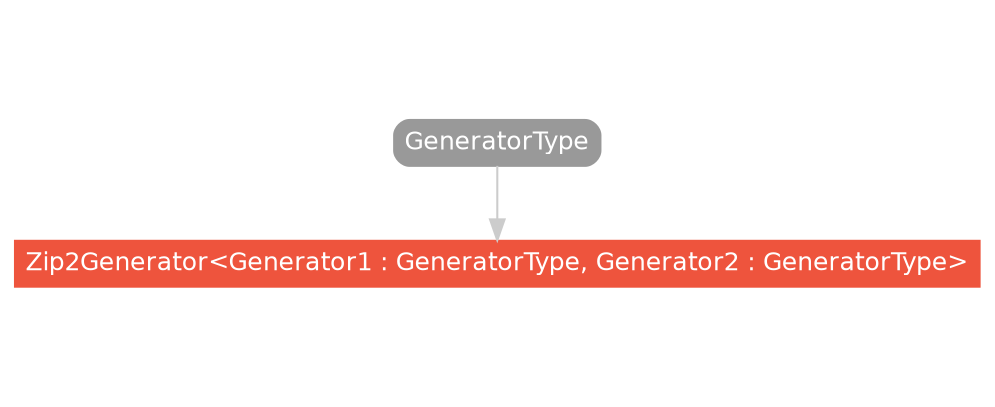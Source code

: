 strict digraph "Zip2Generator<Generator1 : GeneratorType, Generator2 : GeneratorType> - Type Hierarchy - SwiftDoc.org" {
    pad="0.1,0.8"
    node [shape=box, style="filled,rounded", color="#999999", fillcolor="#999999", fontcolor=white, fontname=Helvetica, fontnames="Helvetica,sansserif", fontsize=12, margin="0.07,0.05", height="0.3"]
    edge [color="#cccccc"]
    "GeneratorType" [URL="/protocol/GeneratorType/"]
    "Zip2Generator<Generator1 : GeneratorType, Generator2 : GeneratorType>" [URL="/type/Zip2Generator/", style="filled", fillcolor="#ee543d", color="#ee543d"]    "GeneratorType" -> "Zip2Generator<Generator1 : GeneratorType, Generator2 : GeneratorType>"
    subgraph Types {
        rank = max; "Zip2Generator<Generator1 : GeneratorType, Generator2 : GeneratorType>";
    }
}